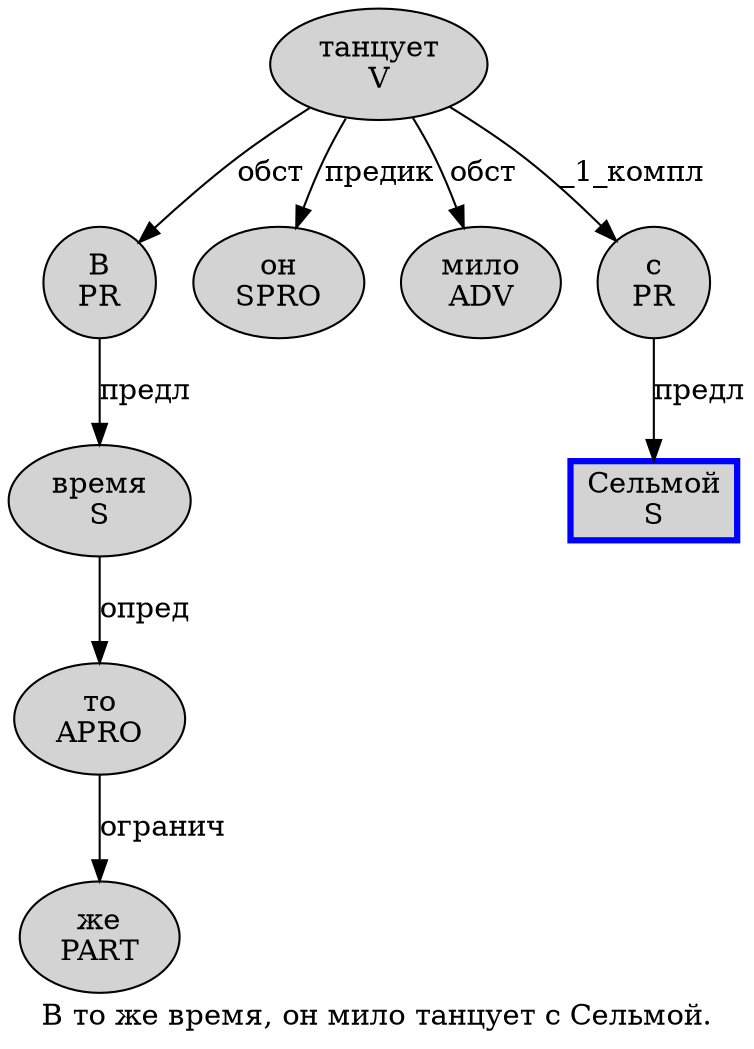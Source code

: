 digraph SENTENCE_469 {
	graph [label="В то же время, он мило танцует с Сельмой."]
	node [style=filled]
		0 [label="В
PR" color="" fillcolor=lightgray penwidth=1 shape=ellipse]
		1 [label="то
APRO" color="" fillcolor=lightgray penwidth=1 shape=ellipse]
		2 [label="же
PART" color="" fillcolor=lightgray penwidth=1 shape=ellipse]
		3 [label="время
S" color="" fillcolor=lightgray penwidth=1 shape=ellipse]
		5 [label="он
SPRO" color="" fillcolor=lightgray penwidth=1 shape=ellipse]
		6 [label="мило
ADV" color="" fillcolor=lightgray penwidth=1 shape=ellipse]
		7 [label="танцует
V" color="" fillcolor=lightgray penwidth=1 shape=ellipse]
		8 [label="с
PR" color="" fillcolor=lightgray penwidth=1 shape=ellipse]
		9 [label="Сельмой
S" color=blue fillcolor=lightgray penwidth=3 shape=box]
			8 -> 9 [label="предл"]
			7 -> 0 [label="обст"]
			7 -> 5 [label="предик"]
			7 -> 6 [label="обст"]
			7 -> 8 [label="_1_компл"]
			3 -> 1 [label="опред"]
			0 -> 3 [label="предл"]
			1 -> 2 [label="огранич"]
}